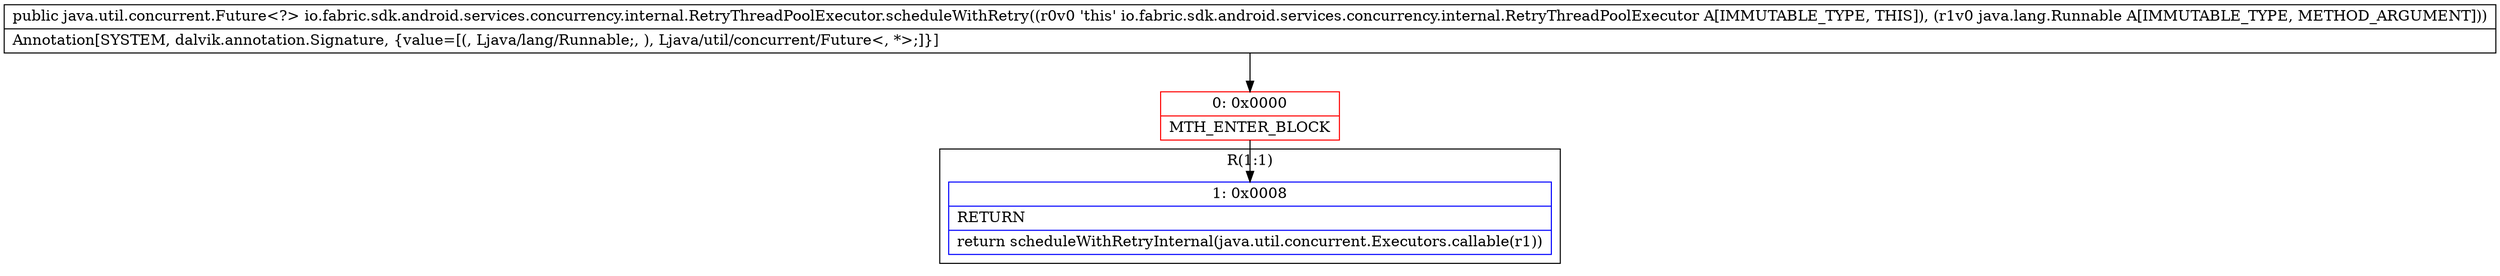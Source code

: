 digraph "CFG forio.fabric.sdk.android.services.concurrency.internal.RetryThreadPoolExecutor.scheduleWithRetry(Ljava\/lang\/Runnable;)Ljava\/util\/concurrent\/Future;" {
subgraph cluster_Region_1577996644 {
label = "R(1:1)";
node [shape=record,color=blue];
Node_1 [shape=record,label="{1\:\ 0x0008|RETURN\l|return scheduleWithRetryInternal(java.util.concurrent.Executors.callable(r1))\l}"];
}
Node_0 [shape=record,color=red,label="{0\:\ 0x0000|MTH_ENTER_BLOCK\l}"];
MethodNode[shape=record,label="{public java.util.concurrent.Future\<?\> io.fabric.sdk.android.services.concurrency.internal.RetryThreadPoolExecutor.scheduleWithRetry((r0v0 'this' io.fabric.sdk.android.services.concurrency.internal.RetryThreadPoolExecutor A[IMMUTABLE_TYPE, THIS]), (r1v0 java.lang.Runnable A[IMMUTABLE_TYPE, METHOD_ARGUMENT]))  | Annotation[SYSTEM, dalvik.annotation.Signature, \{value=[(, Ljava\/lang\/Runnable;, ), Ljava\/util\/concurrent\/Future\<, *\>;]\}]\l}"];
MethodNode -> Node_0;
Node_0 -> Node_1;
}

